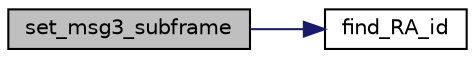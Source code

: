 digraph "set_msg3_subframe"
{
 // LATEX_PDF_SIZE
  edge [fontname="Helvetica",fontsize="10",labelfontname="Helvetica",labelfontsize="10"];
  node [fontname="Helvetica",fontsize="10",shape=record];
  rankdir="LR";
  Node1 [label="set_msg3_subframe",height=0.2,width=0.4,color="black", fillcolor="grey75", style="filled", fontcolor="black",tooltip=" "];
  Node1 -> Node2 [color="midnightblue",fontsize="10",style="solid",fontname="Helvetica"];
  Node2 [label="find_RA_id",height=0.2,width=0.4,color="black", fillcolor="white", style="filled",URL="$group____mac.html#ga96a58a291105b723c35f82c564ac2821",tooltip=" "];
}
